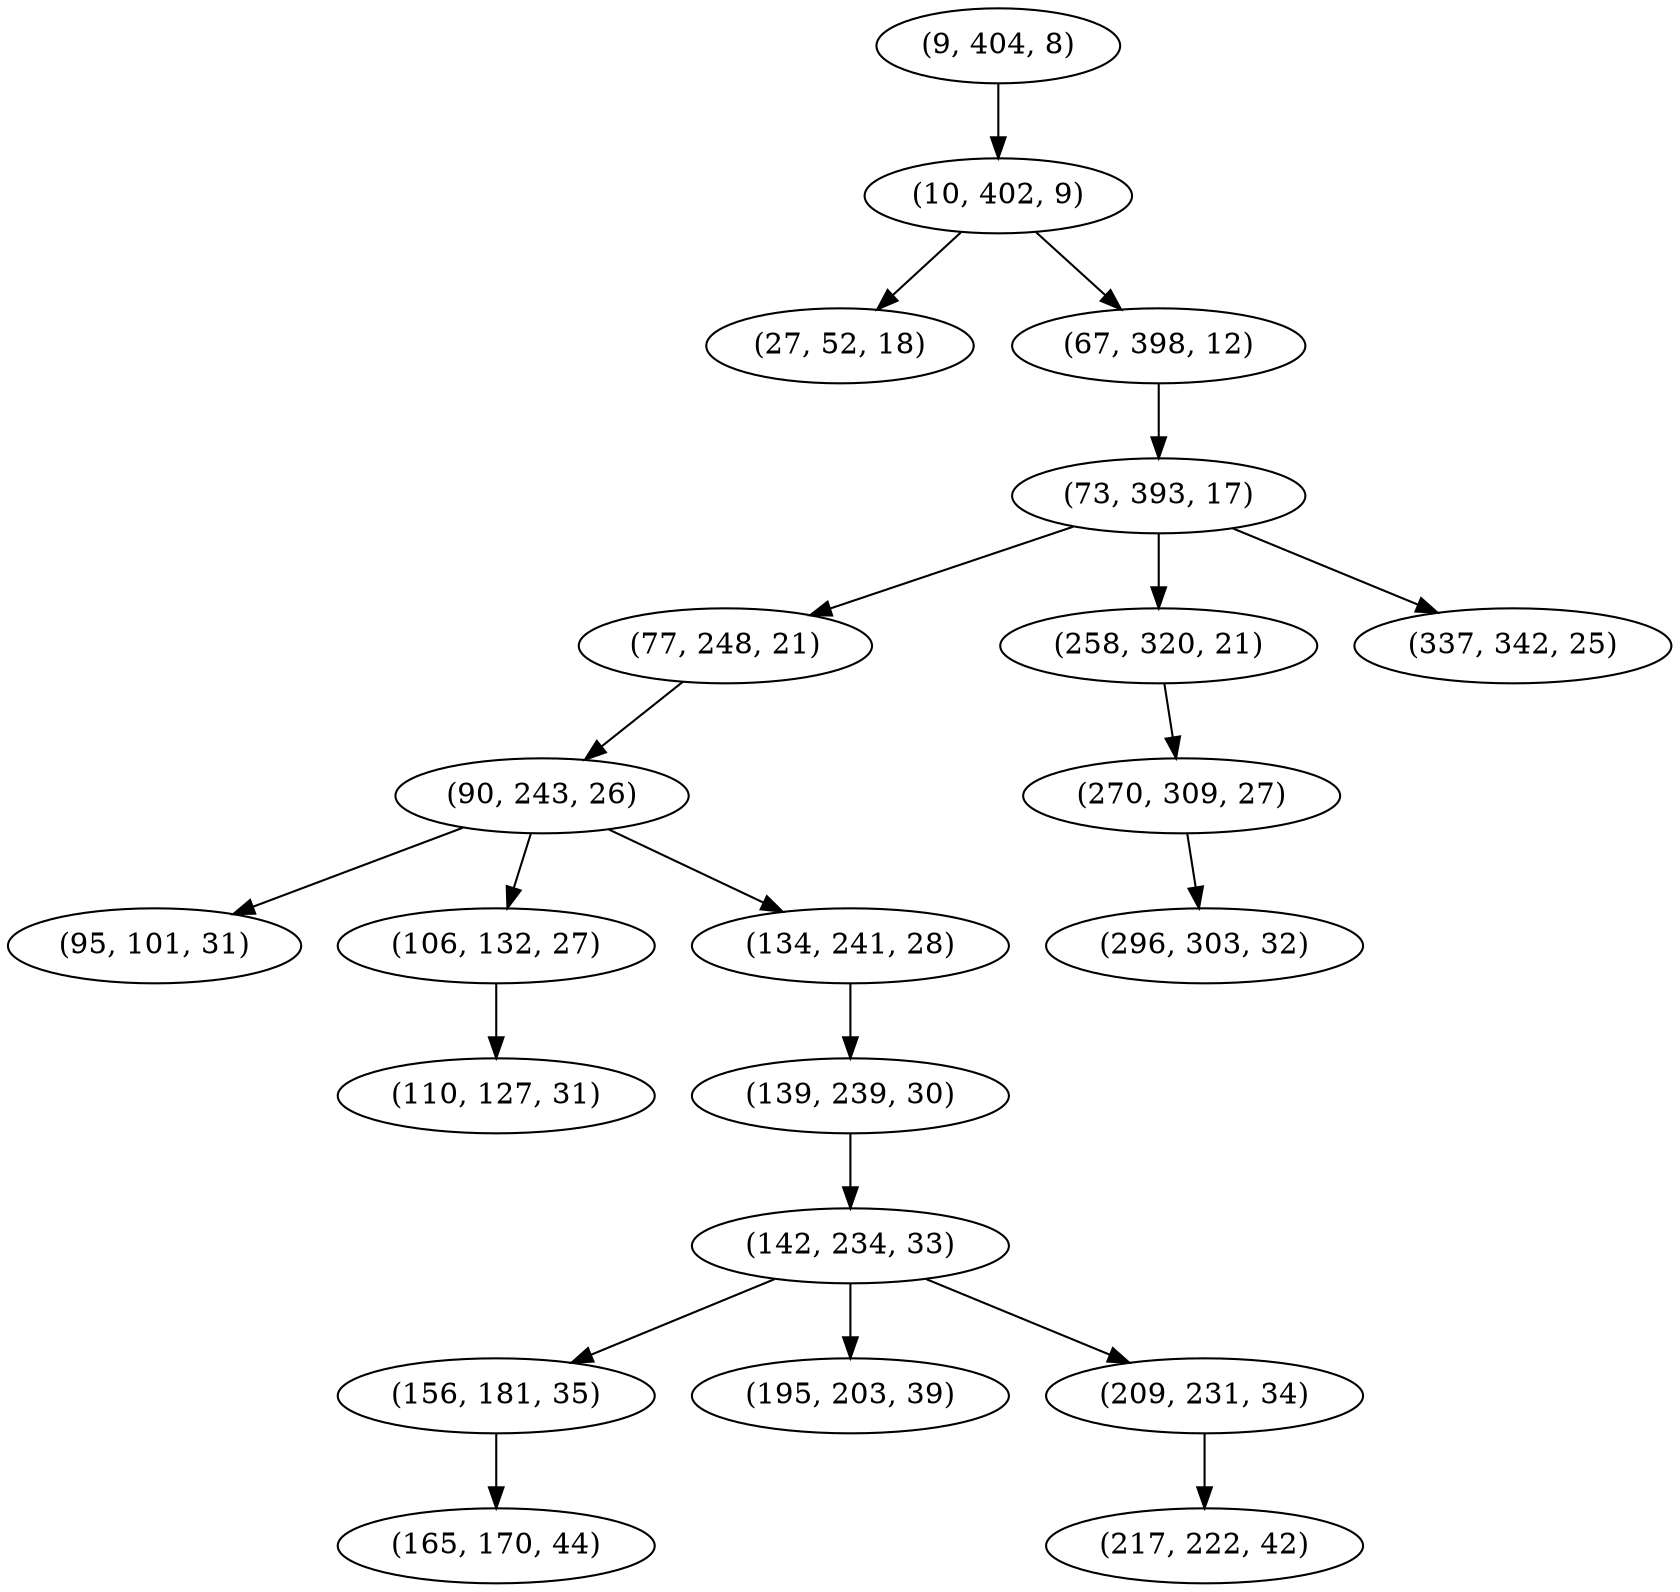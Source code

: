 digraph tree {
    "(9, 404, 8)";
    "(10, 402, 9)";
    "(27, 52, 18)";
    "(67, 398, 12)";
    "(73, 393, 17)";
    "(77, 248, 21)";
    "(90, 243, 26)";
    "(95, 101, 31)";
    "(106, 132, 27)";
    "(110, 127, 31)";
    "(134, 241, 28)";
    "(139, 239, 30)";
    "(142, 234, 33)";
    "(156, 181, 35)";
    "(165, 170, 44)";
    "(195, 203, 39)";
    "(209, 231, 34)";
    "(217, 222, 42)";
    "(258, 320, 21)";
    "(270, 309, 27)";
    "(296, 303, 32)";
    "(337, 342, 25)";
    "(9, 404, 8)" -> "(10, 402, 9)";
    "(10, 402, 9)" -> "(27, 52, 18)";
    "(10, 402, 9)" -> "(67, 398, 12)";
    "(67, 398, 12)" -> "(73, 393, 17)";
    "(73, 393, 17)" -> "(77, 248, 21)";
    "(73, 393, 17)" -> "(258, 320, 21)";
    "(73, 393, 17)" -> "(337, 342, 25)";
    "(77, 248, 21)" -> "(90, 243, 26)";
    "(90, 243, 26)" -> "(95, 101, 31)";
    "(90, 243, 26)" -> "(106, 132, 27)";
    "(90, 243, 26)" -> "(134, 241, 28)";
    "(106, 132, 27)" -> "(110, 127, 31)";
    "(134, 241, 28)" -> "(139, 239, 30)";
    "(139, 239, 30)" -> "(142, 234, 33)";
    "(142, 234, 33)" -> "(156, 181, 35)";
    "(142, 234, 33)" -> "(195, 203, 39)";
    "(142, 234, 33)" -> "(209, 231, 34)";
    "(156, 181, 35)" -> "(165, 170, 44)";
    "(209, 231, 34)" -> "(217, 222, 42)";
    "(258, 320, 21)" -> "(270, 309, 27)";
    "(270, 309, 27)" -> "(296, 303, 32)";
}
